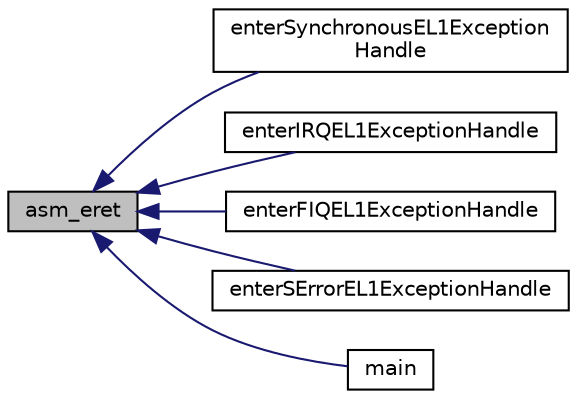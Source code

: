 digraph "asm_eret"
{
  edge [fontname="Helvetica",fontsize="10",labelfontname="Helvetica",labelfontsize="10"];
  node [fontname="Helvetica",fontsize="10",shape=record];
  rankdir="LR";
  Node12 [label="asm_eret",height=0.2,width=0.4,color="black", fillcolor="grey75", style="filled", fontcolor="black"];
  Node12 -> Node13 [dir="back",color="midnightblue",fontsize="10",style="solid",fontname="Helvetica"];
  Node13 [label="enterSynchronousEL1Exception\lHandle",height=0.2,width=0.4,color="black", fillcolor="white", style="filled",URL="$dd/d12/exceptions_8cpp.html#a5c7bfd6984f8998c2d0d09984f5bee33"];
  Node12 -> Node14 [dir="back",color="midnightblue",fontsize="10",style="solid",fontname="Helvetica"];
  Node14 [label="enterIRQEL1ExceptionHandle",height=0.2,width=0.4,color="black", fillcolor="white", style="filled",URL="$dd/d12/exceptions_8cpp.html#ad9442ecd9e055f0c8ca6668b5107e11f"];
  Node12 -> Node15 [dir="back",color="midnightblue",fontsize="10",style="solid",fontname="Helvetica"];
  Node15 [label="enterFIQEL1ExceptionHandle",height=0.2,width=0.4,color="black", fillcolor="white", style="filled",URL="$dd/d12/exceptions_8cpp.html#a2cb26b70c617615536a6e1daf335da9c"];
  Node12 -> Node16 [dir="back",color="midnightblue",fontsize="10",style="solid",fontname="Helvetica"];
  Node16 [label="enterSErrorEL1ExceptionHandle",height=0.2,width=0.4,color="black", fillcolor="white", style="filled",URL="$dd/d12/exceptions_8cpp.html#a849beaea658b3d7ecfa9f02115621e9a"];
  Node12 -> Node17 [dir="back",color="midnightblue",fontsize="10",style="solid",fontname="Helvetica"];
  Node17 [label="main",height=0.2,width=0.4,color="black", fillcolor="white", style="filled",URL="$d6/d3e/main__run__kernel__application_8cpp.html#ae66f6b31b5ad750f1fe042a706a4e3d4"];
}
